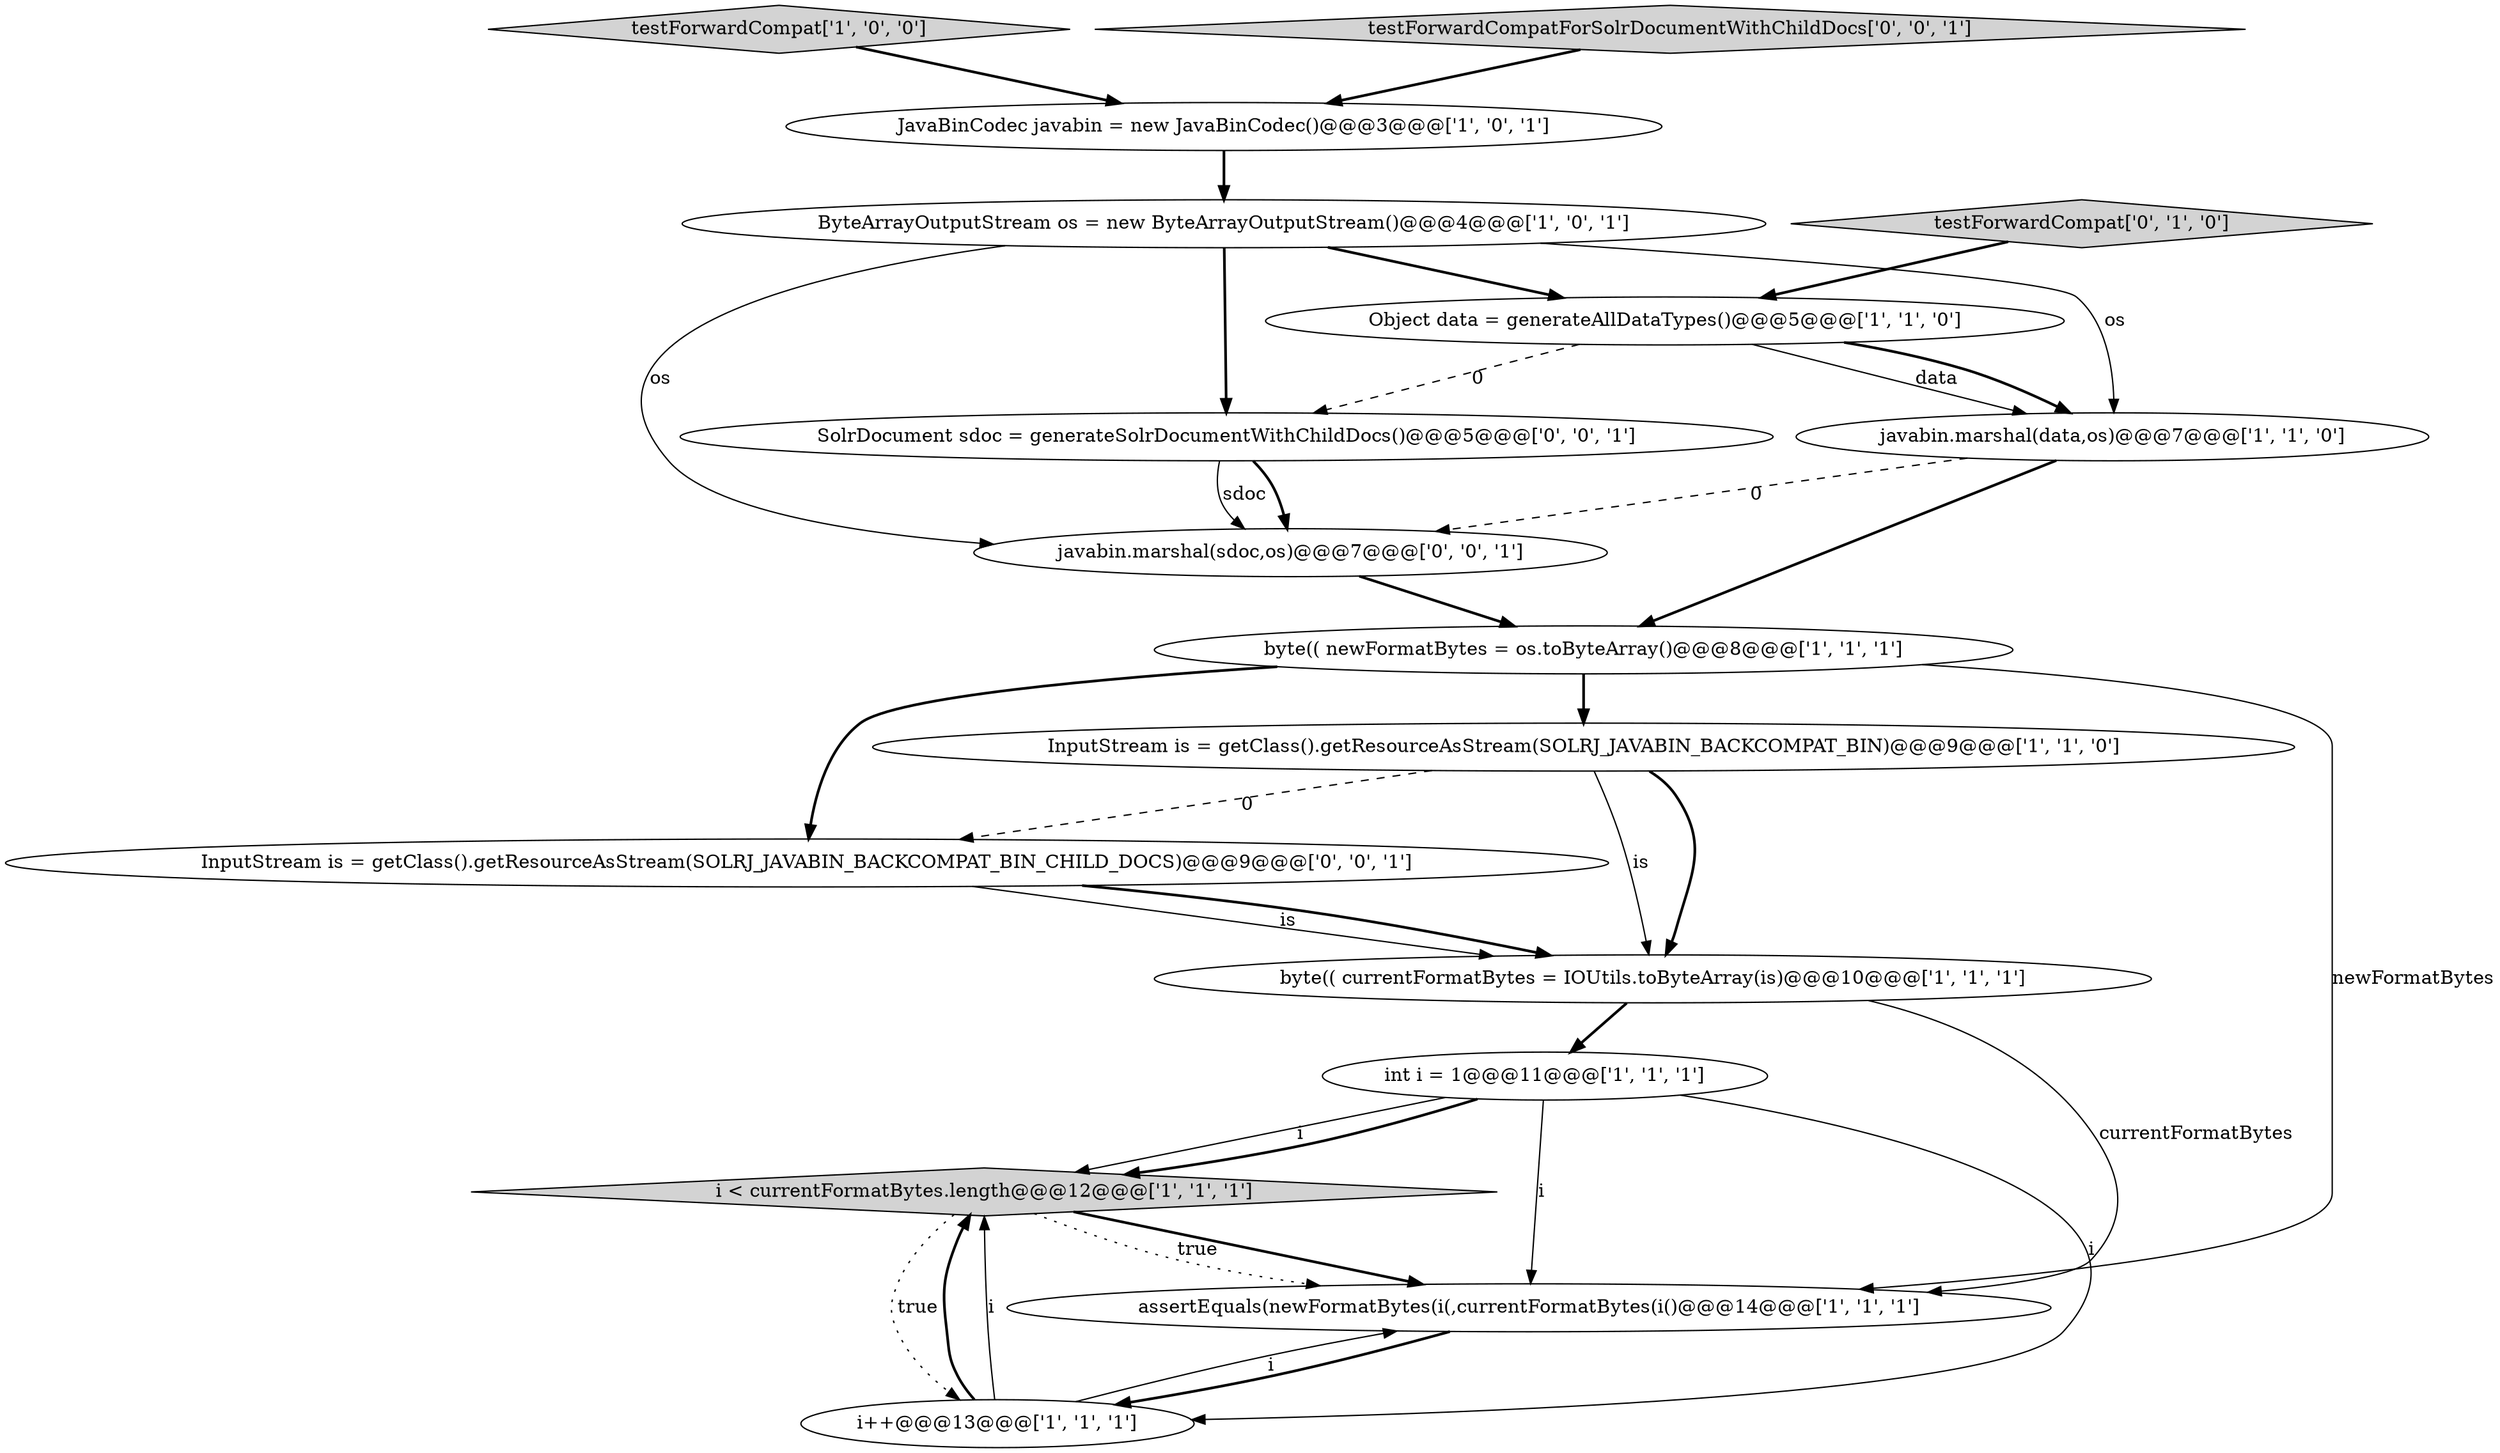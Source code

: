 digraph {
2 [style = filled, label = "byte(( currentFormatBytes = IOUtils.toByteArray(is)@@@10@@@['1', '1', '1']", fillcolor = white, shape = ellipse image = "AAA0AAABBB1BBB"];
0 [style = filled, label = "ByteArrayOutputStream os = new ByteArrayOutputStream()@@@4@@@['1', '0', '1']", fillcolor = white, shape = ellipse image = "AAA0AAABBB1BBB"];
1 [style = filled, label = "int i = 1@@@11@@@['1', '1', '1']", fillcolor = white, shape = ellipse image = "AAA0AAABBB1BBB"];
5 [style = filled, label = "InputStream is = getClass().getResourceAsStream(SOLRJ_JAVABIN_BACKCOMPAT_BIN)@@@9@@@['1', '1', '0']", fillcolor = white, shape = ellipse image = "AAA0AAABBB1BBB"];
3 [style = filled, label = "i < currentFormatBytes.length@@@12@@@['1', '1', '1']", fillcolor = lightgray, shape = diamond image = "AAA0AAABBB1BBB"];
7 [style = filled, label = "testForwardCompat['1', '0', '0']", fillcolor = lightgray, shape = diamond image = "AAA0AAABBB1BBB"];
14 [style = filled, label = "javabin.marshal(sdoc,os)@@@7@@@['0', '0', '1']", fillcolor = white, shape = ellipse image = "AAA0AAABBB3BBB"];
15 [style = filled, label = "SolrDocument sdoc = generateSolrDocumentWithChildDocs()@@@5@@@['0', '0', '1']", fillcolor = white, shape = ellipse image = "AAA0AAABBB3BBB"];
9 [style = filled, label = "assertEquals(newFormatBytes(i(,currentFormatBytes(i()@@@14@@@['1', '1', '1']", fillcolor = white, shape = ellipse image = "AAA0AAABBB1BBB"];
11 [style = filled, label = "i++@@@13@@@['1', '1', '1']", fillcolor = white, shape = ellipse image = "AAA0AAABBB1BBB"];
6 [style = filled, label = "byte(( newFormatBytes = os.toByteArray()@@@8@@@['1', '1', '1']", fillcolor = white, shape = ellipse image = "AAA0AAABBB1BBB"];
16 [style = filled, label = "testForwardCompatForSolrDocumentWithChildDocs['0', '0', '1']", fillcolor = lightgray, shape = diamond image = "AAA0AAABBB3BBB"];
4 [style = filled, label = "javabin.marshal(data,os)@@@7@@@['1', '1', '0']", fillcolor = white, shape = ellipse image = "AAA0AAABBB1BBB"];
12 [style = filled, label = "testForwardCompat['0', '1', '0']", fillcolor = lightgray, shape = diamond image = "AAA0AAABBB2BBB"];
8 [style = filled, label = "JavaBinCodec javabin = new JavaBinCodec()@@@3@@@['1', '0', '1']", fillcolor = white, shape = ellipse image = "AAA0AAABBB1BBB"];
10 [style = filled, label = "Object data = generateAllDataTypes()@@@5@@@['1', '1', '0']", fillcolor = white, shape = ellipse image = "AAA0AAABBB1BBB"];
13 [style = filled, label = "InputStream is = getClass().getResourceAsStream(SOLRJ_JAVABIN_BACKCOMPAT_BIN_CHILD_DOCS)@@@9@@@['0', '0', '1']", fillcolor = white, shape = ellipse image = "AAA0AAABBB3BBB"];
5->2 [style = bold, label=""];
11->3 [style = bold, label=""];
4->6 [style = bold, label=""];
1->11 [style = solid, label="i"];
5->2 [style = solid, label="is"];
11->3 [style = solid, label="i"];
4->14 [style = dashed, label="0"];
7->8 [style = bold, label=""];
5->13 [style = dashed, label="0"];
9->11 [style = bold, label=""];
0->14 [style = solid, label="os"];
8->0 [style = bold, label=""];
10->4 [style = solid, label="data"];
1->9 [style = solid, label="i"];
16->8 [style = bold, label=""];
6->13 [style = bold, label=""];
11->9 [style = solid, label="i"];
10->15 [style = dashed, label="0"];
6->9 [style = solid, label="newFormatBytes"];
0->10 [style = bold, label=""];
12->10 [style = bold, label=""];
1->3 [style = solid, label="i"];
1->3 [style = bold, label=""];
0->15 [style = bold, label=""];
0->4 [style = solid, label="os"];
15->14 [style = bold, label=""];
10->4 [style = bold, label=""];
15->14 [style = solid, label="sdoc"];
3->9 [style = bold, label=""];
2->1 [style = bold, label=""];
3->11 [style = dotted, label="true"];
6->5 [style = bold, label=""];
14->6 [style = bold, label=""];
13->2 [style = solid, label="is"];
13->2 [style = bold, label=""];
3->9 [style = dotted, label="true"];
2->9 [style = solid, label="currentFormatBytes"];
}
